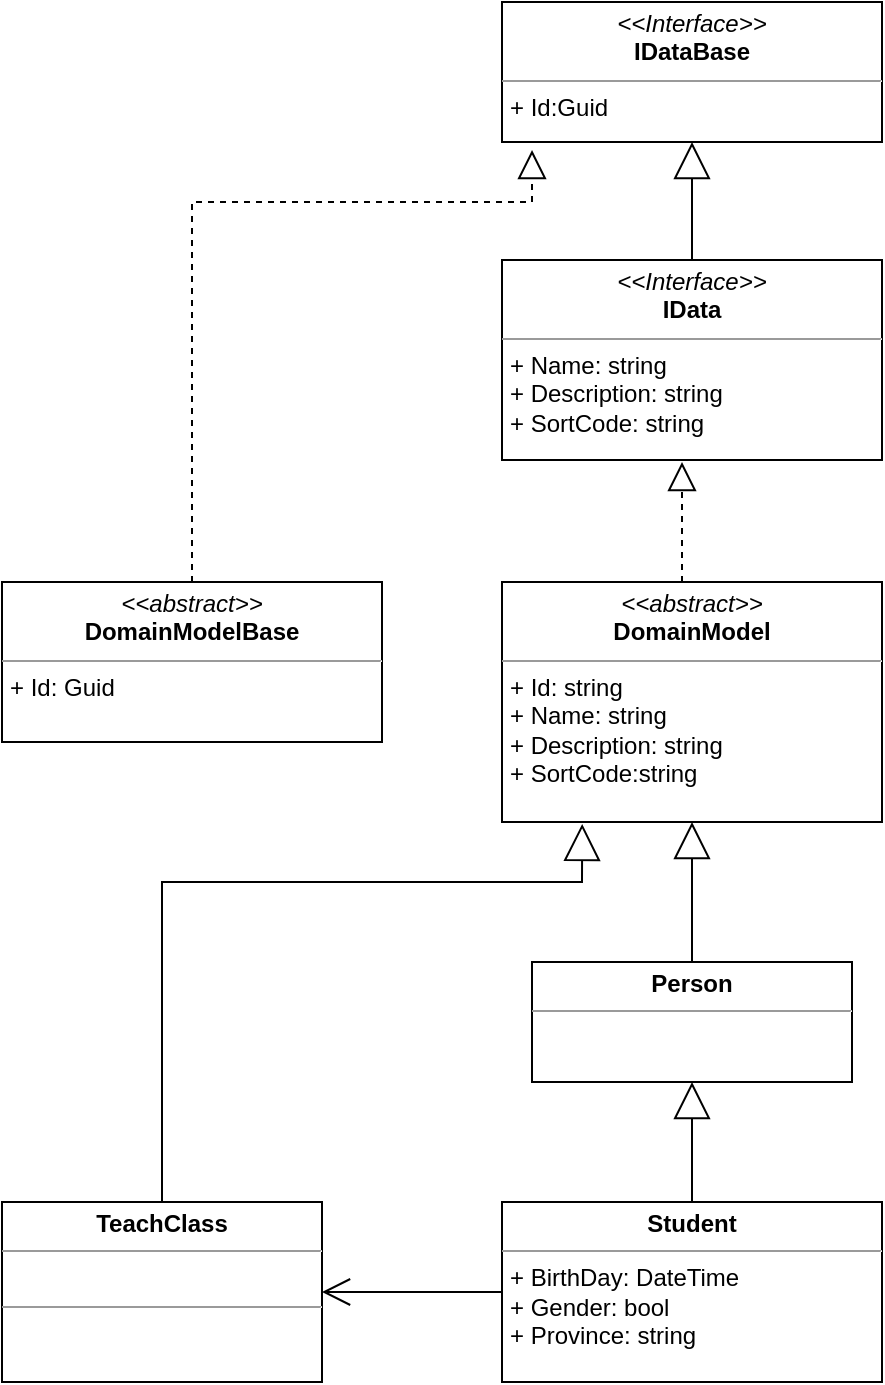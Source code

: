<mxfile version="17.2.4" type="device"><diagram id="C5RBs43oDa-KdzZeNtuy" name="数据定义设计"><mxGraphModel dx="1502" dy="865" grid="1" gridSize="10" guides="1" tooltips="1" connect="1" arrows="1" fold="1" page="0" pageScale="1" pageWidth="1200" pageHeight="1920" math="0" shadow="0"><root><mxCell id="WIyWlLk6GJQsqaUBKTNV-0"/><mxCell id="WIyWlLk6GJQsqaUBKTNV-1" parent="WIyWlLk6GJQsqaUBKTNV-0"/><mxCell id="spCECs-MVrI2279DNmTq-1" value="&lt;p style=&quot;margin: 0px ; margin-top: 4px ; text-align: center&quot;&gt;&lt;i&gt;&amp;lt;&amp;lt;Interface&amp;gt;&amp;gt;&lt;/i&gt;&lt;br&gt;&lt;b&gt;IDataBase&lt;/b&gt;&lt;/p&gt;&lt;hr size=&quot;1&quot;&gt;&lt;p style=&quot;margin: 0px ; margin-left: 4px&quot;&gt;+ Id:Guid&lt;/p&gt;" style="verticalAlign=top;align=left;overflow=fill;fontSize=12;fontFamily=Helvetica;html=1;" parent="WIyWlLk6GJQsqaUBKTNV-1" vertex="1"><mxGeometry x="50" y="20" width="190" height="70" as="geometry"/></mxCell><mxCell id="spCECs-MVrI2279DNmTq-2" value="&lt;p style=&quot;margin: 0px ; margin-top: 4px ; text-align: center&quot;&gt;&lt;i&gt;&amp;lt;&amp;lt;Interface&amp;gt;&amp;gt;&lt;/i&gt;&lt;br&gt;&lt;b&gt;IData&lt;/b&gt;&lt;/p&gt;&lt;hr size=&quot;1&quot;&gt;&lt;p style=&quot;margin: 0px ; margin-left: 4px&quot;&gt;+ Name: string&lt;br&gt;+ Description: string&lt;/p&gt;&lt;p style=&quot;margin: 0px ; margin-left: 4px&quot;&gt;+ SortCode: string&lt;/p&gt;&lt;p style=&quot;margin: 0px ; margin-left: 4px&quot;&gt;&lt;br&gt;&lt;/p&gt;" style="verticalAlign=top;align=left;overflow=fill;fontSize=12;fontFamily=Helvetica;html=1;" parent="WIyWlLk6GJQsqaUBKTNV-1" vertex="1"><mxGeometry x="50" y="149" width="190" height="100" as="geometry"/></mxCell><mxCell id="spCECs-MVrI2279DNmTq-3" value="" style="endArrow=block;endSize=16;endFill=0;html=1;rounded=0;entryX=0.5;entryY=1;entryDx=0;entryDy=0;" parent="WIyWlLk6GJQsqaUBKTNV-1" source="spCECs-MVrI2279DNmTq-2" target="spCECs-MVrI2279DNmTq-1" edge="1"><mxGeometry width="160" relative="1" as="geometry"><mxPoint x="260" y="310" as="sourcePoint"/><mxPoint x="420" y="310" as="targetPoint"/></mxGeometry></mxCell><mxCell id="spCECs-MVrI2279DNmTq-8" value="&lt;p style=&quot;margin: 0px ; margin-top: 4px ; text-align: center&quot;&gt;&lt;i&gt;&amp;lt;&amp;lt;abstract&amp;gt;&amp;gt;&lt;/i&gt;&lt;br&gt;&lt;b&gt;DomainModelBase&lt;/b&gt;&lt;br&gt;&lt;/p&gt;&lt;hr size=&quot;1&quot;&gt;&lt;p style=&quot;margin: 0px ; margin-left: 4px&quot;&gt;+ Id: Guid&lt;/p&gt;&lt;p style=&quot;margin: 0px ; margin-left: 4px&quot;&gt;&lt;br&gt;&lt;/p&gt;" style="verticalAlign=top;align=left;overflow=fill;fontSize=12;fontFamily=Helvetica;html=1;" parent="WIyWlLk6GJQsqaUBKTNV-1" vertex="1"><mxGeometry x="-200" y="310" width="190" height="80" as="geometry"/></mxCell><mxCell id="spCECs-MVrI2279DNmTq-9" value="" style="endArrow=block;dashed=1;endFill=0;endSize=12;html=1;rounded=0;exitX=0.5;exitY=0;exitDx=0;exitDy=0;entryX=0.079;entryY=1.057;entryDx=0;entryDy=0;entryPerimeter=0;" parent="WIyWlLk6GJQsqaUBKTNV-1" source="spCECs-MVrI2279DNmTq-8" target="spCECs-MVrI2279DNmTq-1" edge="1"><mxGeometry width="160" relative="1" as="geometry"><mxPoint x="310" y="430" as="sourcePoint"/><mxPoint x="-60" y="90" as="targetPoint"/><Array as="points"><mxPoint x="-105" y="120"/><mxPoint x="65" y="120"/></Array></mxGeometry></mxCell><mxCell id="spCECs-MVrI2279DNmTq-10" value="&lt;p style=&quot;margin: 0px ; margin-top: 4px ; text-align: center&quot;&gt;&lt;i&gt;&amp;lt;&amp;lt;abstract&amp;gt;&amp;gt;&lt;/i&gt;&lt;br&gt;&lt;b&gt;DomainModel&lt;/b&gt;&lt;/p&gt;&lt;hr size=&quot;1&quot;&gt;&lt;p style=&quot;margin: 0px ; margin-left: 4px&quot;&gt;+ Id: string&lt;br&gt;+ Name: string&lt;/p&gt;&lt;p style=&quot;margin: 0px ; margin-left: 4px&quot;&gt;+ Description: string&lt;/p&gt;&lt;p style=&quot;margin: 0px ; margin-left: 4px&quot;&gt;+ SortCode:string&lt;/p&gt;&lt;p style=&quot;margin: 0px ; margin-left: 4px&quot;&gt;&lt;br&gt;&lt;/p&gt;" style="verticalAlign=top;align=left;overflow=fill;fontSize=12;fontFamily=Helvetica;html=1;" parent="WIyWlLk6GJQsqaUBKTNV-1" vertex="1"><mxGeometry x="50" y="310" width="190" height="120" as="geometry"/></mxCell><mxCell id="spCECs-MVrI2279DNmTq-11" value="" style="endArrow=block;dashed=1;endFill=0;endSize=12;html=1;rounded=0;" parent="WIyWlLk6GJQsqaUBKTNV-1" edge="1"><mxGeometry width="160" relative="1" as="geometry"><mxPoint x="140" y="310" as="sourcePoint"/><mxPoint x="140" y="250" as="targetPoint"/></mxGeometry></mxCell><mxCell id="spCECs-MVrI2279DNmTq-12" value="&lt;p style=&quot;margin: 0px ; margin-top: 4px ; text-align: center&quot;&gt;&lt;b&gt;Student&lt;/b&gt;&lt;/p&gt;&lt;hr size=&quot;1&quot;&gt;&lt;p style=&quot;margin: 0px ; margin-left: 4px&quot;&gt;+ BirthDay: DateTime&lt;/p&gt;&lt;p style=&quot;margin: 0px ; margin-left: 4px&quot;&gt;+ Gender: bool&lt;/p&gt;&lt;p style=&quot;margin: 0px ; margin-left: 4px&quot;&gt;+ Province: string&lt;/p&gt;&lt;p style=&quot;margin: 0px ; margin-left: 4px&quot;&gt;&lt;br&gt;&lt;/p&gt;" style="verticalAlign=top;align=left;overflow=fill;fontSize=12;fontFamily=Helvetica;html=1;" parent="WIyWlLk6GJQsqaUBKTNV-1" vertex="1"><mxGeometry x="50" y="620" width="190" height="90" as="geometry"/></mxCell><mxCell id="spCECs-MVrI2279DNmTq-13" value="" style="endArrow=block;endSize=16;endFill=0;html=1;rounded=0;entryX=0.5;entryY=1;entryDx=0;entryDy=0;exitX=0.5;exitY=0;exitDx=0;exitDy=0;" parent="WIyWlLk6GJQsqaUBKTNV-1" source="sEorKZIf2iKFzLiJ4Ppd-0" target="spCECs-MVrI2279DNmTq-10" edge="1"><mxGeometry width="160" relative="1" as="geometry"><mxPoint x="210" y="490" as="sourcePoint"/><mxPoint x="150" y="440" as="targetPoint"/></mxGeometry></mxCell><mxCell id="spCECs-MVrI2279DNmTq-14" value="&lt;p style=&quot;margin: 0px ; margin-top: 4px ; text-align: center&quot;&gt;&lt;b&gt;TeachClass&lt;/b&gt;&lt;/p&gt;&lt;hr size=&quot;1&quot;&gt;&lt;p style=&quot;margin: 0px ; margin-left: 4px&quot;&gt;&lt;br&gt;&lt;/p&gt;&lt;hr size=&quot;1&quot;&gt;&lt;p style=&quot;margin: 0px ; margin-left: 4px&quot;&gt;&lt;br&gt;&lt;/p&gt;" style="verticalAlign=top;align=left;overflow=fill;fontSize=12;fontFamily=Helvetica;html=1;" parent="WIyWlLk6GJQsqaUBKTNV-1" vertex="1"><mxGeometry x="-200" y="620" width="160" height="90" as="geometry"/></mxCell><mxCell id="spCECs-MVrI2279DNmTq-17" value="" style="endArrow=block;endSize=16;endFill=0;html=1;rounded=0;exitX=0.5;exitY=0;exitDx=0;exitDy=0;entryX=0.211;entryY=1.008;entryDx=0;entryDy=0;entryPerimeter=0;" parent="WIyWlLk6GJQsqaUBKTNV-1" source="spCECs-MVrI2279DNmTq-14" target="spCECs-MVrI2279DNmTq-10" edge="1"><mxGeometry width="160" relative="1" as="geometry"><mxPoint x="-30" y="430" as="sourcePoint"/><mxPoint x="130" y="430" as="targetPoint"/><Array as="points"><mxPoint x="-120" y="460"/><mxPoint x="90" y="460"/></Array></mxGeometry></mxCell><mxCell id="spCECs-MVrI2279DNmTq-18" value="" style="endArrow=open;endFill=1;endSize=12;html=1;rounded=0;entryX=1;entryY=0.5;entryDx=0;entryDy=0;" parent="WIyWlLk6GJQsqaUBKTNV-1" source="spCECs-MVrI2279DNmTq-12" target="spCECs-MVrI2279DNmTq-14" edge="1"><mxGeometry width="160" relative="1" as="geometry"><mxPoint x="-130" y="400" as="sourcePoint"/><mxPoint x="30" y="400" as="targetPoint"/></mxGeometry></mxCell><mxCell id="sEorKZIf2iKFzLiJ4Ppd-0" value="&lt;p style=&quot;margin: 0px ; margin-top: 4px ; text-align: center&quot;&gt;&lt;b&gt;Person&lt;/b&gt;&lt;/p&gt;&lt;hr size=&quot;1&quot;&gt;&lt;p style=&quot;margin: 0px ; margin-left: 4px&quot;&gt;&lt;br&gt;&lt;/p&gt;" style="verticalAlign=top;align=left;overflow=fill;fontSize=12;fontFamily=Helvetica;html=1;" vertex="1" parent="WIyWlLk6GJQsqaUBKTNV-1"><mxGeometry x="65" y="500" width="160" height="60" as="geometry"/></mxCell><mxCell id="sEorKZIf2iKFzLiJ4Ppd-1" value="" style="endArrow=block;endSize=16;endFill=0;html=1;rounded=0;entryX=0.5;entryY=1;entryDx=0;entryDy=0;exitX=0.5;exitY=0;exitDx=0;exitDy=0;" edge="1" parent="WIyWlLk6GJQsqaUBKTNV-1" source="spCECs-MVrI2279DNmTq-12" target="sEorKZIf2iKFzLiJ4Ppd-0"><mxGeometry x="-1" y="-157" width="160" relative="1" as="geometry"><mxPoint x="330" y="540" as="sourcePoint"/><mxPoint x="490" y="540" as="targetPoint"/><mxPoint x="-140" y="-87" as="offset"/></mxGeometry></mxCell></root></mxGraphModel></diagram></mxfile>